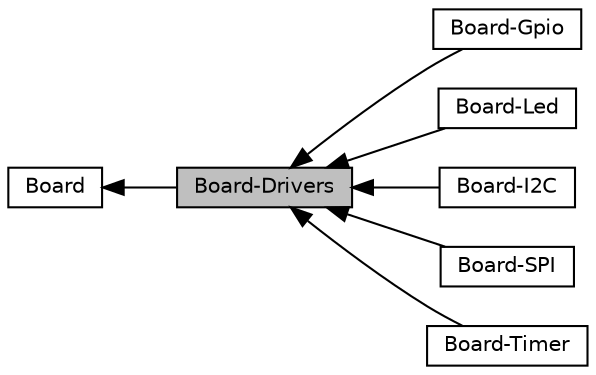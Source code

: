 digraph "Board-Drivers"
{
  edge [fontname="Helvetica",fontsize="10",labelfontname="Helvetica",labelfontsize="10"];
  node [fontname="Helvetica",fontsize="10",shape=record];
  rankdir=LR;
  Node0 [label="Board-Drivers",height=0.2,width=0.4,color="black", fillcolor="grey75", style="filled", fontcolor="black"];
  Node2 [label="Board-Gpio",height=0.2,width=0.4,color="black", fillcolor="white", style="filled",URL="$group__Board-Gpio.html"];
  Node4 [label="Board-Led",height=0.2,width=0.4,color="black", fillcolor="white", style="filled",URL="$group__Board-Led.html"];
  Node3 [label="Board-I2C",height=0.2,width=0.4,color="black", fillcolor="white", style="filled",URL="$group__Board-I2C.html"];
  Node5 [label="Board-SPI",height=0.2,width=0.4,color="black", fillcolor="white", style="filled",URL="$group__Board-SPI.html"];
  Node6 [label="Board-Timer",height=0.2,width=0.4,color="black", fillcolor="white", style="filled",URL="$group__Board-Timer.html"];
  Node1 [label="Board",height=0.2,width=0.4,color="black", fillcolor="white", style="filled",URL="$group__Board.html"];
  Node1->Node0 [shape=plaintext, dir="back", style="solid"];
  Node0->Node2 [shape=plaintext, dir="back", style="solid"];
  Node0->Node3 [shape=plaintext, dir="back", style="solid"];
  Node0->Node4 [shape=plaintext, dir="back", style="solid"];
  Node0->Node5 [shape=plaintext, dir="back", style="solid"];
  Node0->Node6 [shape=plaintext, dir="back", style="solid"];
}
